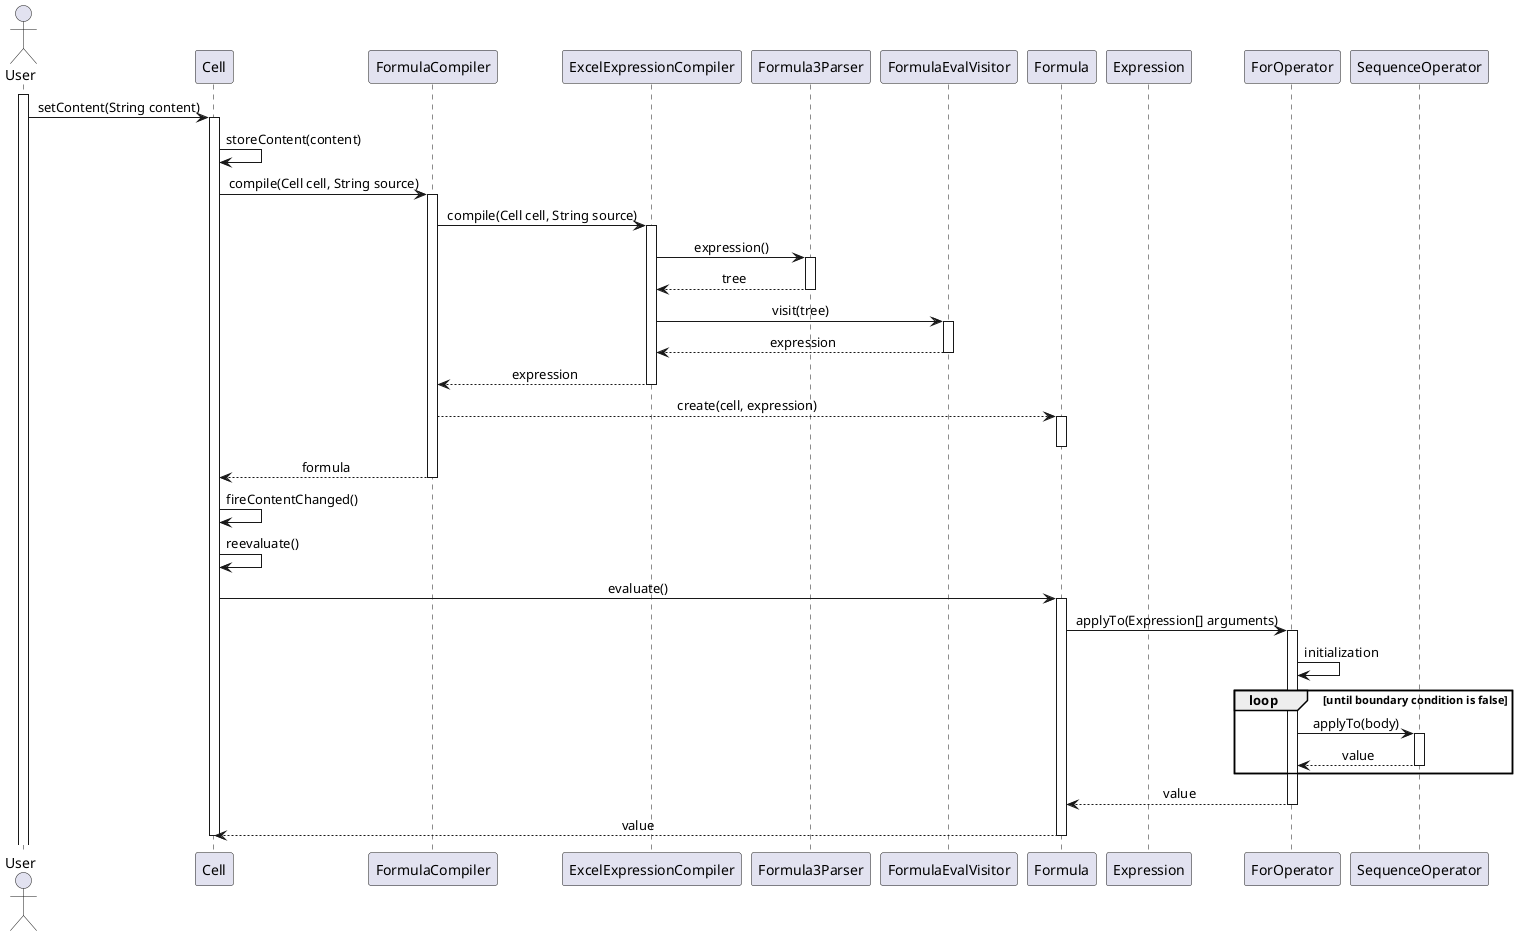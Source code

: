 @startuml

skinparam sequenceMessageAlign center

actor User
participant "Cell" as cell
participant "FormulaCompiler" as fc
participant "ExcelExpressionCompiler" as eec
participant "Formula3Parser" as f3p
participant "FormulaEvalVisitor" as fev
participant "Formula" as form
participant "Expression" as exp
participant "ForOperator" as for
participant "SequenceOperator" as seq


activate User
User->cell: setContent(String content)

activate cell
cell->cell: storeContent(content)


cell->fc: compile(Cell cell, String source)

activate fc
fc->eec: compile(Cell cell, String source)

activate eec
eec->f3p: expression()

activate f3p
f3p-->eec: tree
deactivate f3p
eec->fev: visit(tree)

activate fev
fev-->eec: expression
deactivate fev

eec-->fc: expression
deactivate eec

fc-->form: create(cell, expression)
activate form
deactivate form
fc-->cell: formula
deactivate fc

cell->cell: fireContentChanged()
cell->cell: reevaluate()

cell->form: evaluate()
activate form

form->for: applyTo(Expression[] arguments)

activate for
for->for: initialization

loop until boundary condition is false
for->seq: applyTo(body)

activate seq
seq-->for: value
deactivate seq

end

for-->form: value
deactivate for

form-->cell: value
deactivate form

deactivate cell

@enduml
